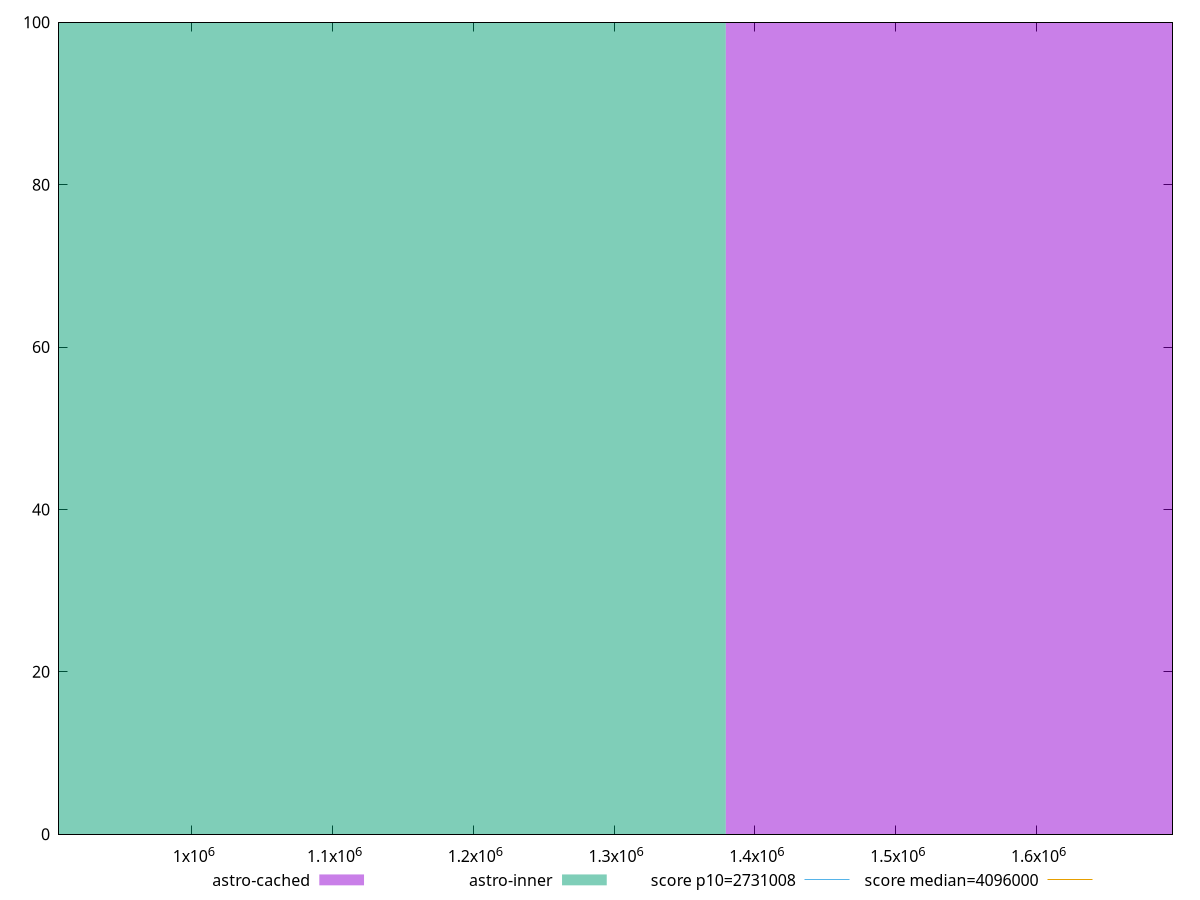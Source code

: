 reset

$astroCached <<EOF
1839085.911679152 100
EOF

$astroInner <<EOF
919542.955839576 100
EOF

set key outside below
set boxwidth 919542.955839576
set xrange [905777:1696643]
set yrange [0:100]
set trange [0:100]
set style fill transparent solid 0.5 noborder

set parametric
set terminal svg size 640, 500 enhanced background rgb 'white'
set output "reports/report_00033_2021-03-01T14-23-16.841Z/total-byte-weight/comparison/histogram/1_vs_2.svg"

plot $astroCached title "astro-cached" with boxes, \
     $astroInner title "astro-inner" with boxes, \
     2731008,t title "score p10=2731008", \
     4096000,t title "score median=4096000"

reset
